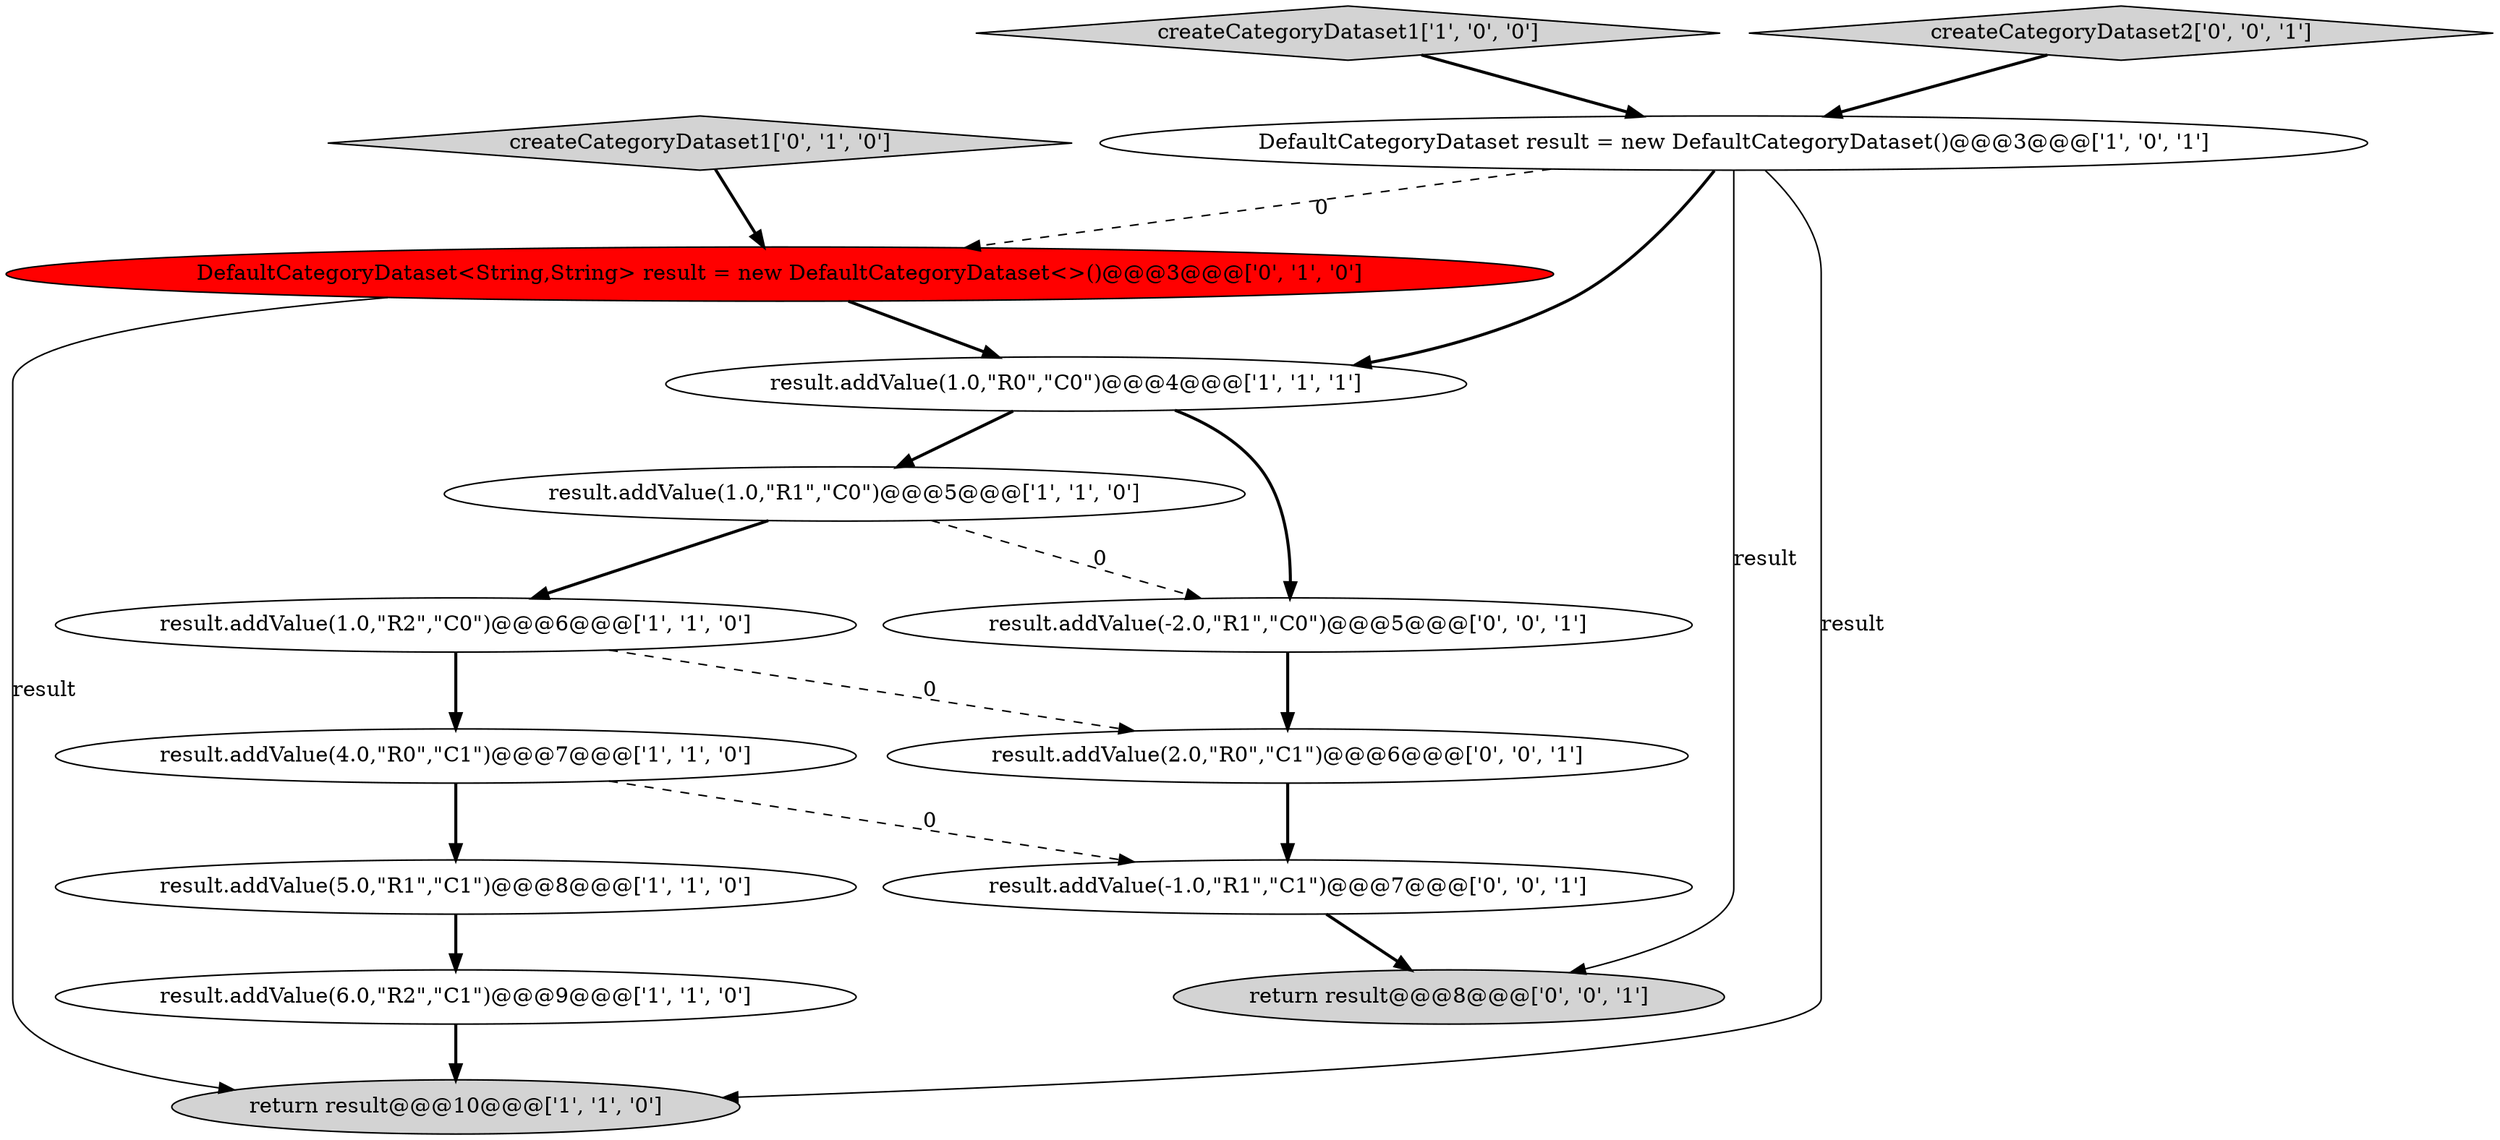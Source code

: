 digraph {
13 [style = filled, label = "result.addValue(-2.0,\"R1\",\"C0\")@@@5@@@['0', '0', '1']", fillcolor = white, shape = ellipse image = "AAA0AAABBB3BBB"];
1 [style = filled, label = "return result@@@10@@@['1', '1', '0']", fillcolor = lightgray, shape = ellipse image = "AAA0AAABBB1BBB"];
0 [style = filled, label = "result.addValue(1.0,\"R2\",\"C0\")@@@6@@@['1', '1', '0']", fillcolor = white, shape = ellipse image = "AAA0AAABBB1BBB"];
6 [style = filled, label = "result.addValue(1.0,\"R0\",\"C0\")@@@4@@@['1', '1', '1']", fillcolor = white, shape = ellipse image = "AAA0AAABBB1BBB"];
7 [style = filled, label = "createCategoryDataset1['1', '0', '0']", fillcolor = lightgray, shape = diamond image = "AAA0AAABBB1BBB"];
4 [style = filled, label = "DefaultCategoryDataset result = new DefaultCategoryDataset()@@@3@@@['1', '0', '1']", fillcolor = white, shape = ellipse image = "AAA0AAABBB1BBB"];
9 [style = filled, label = "DefaultCategoryDataset<String,String> result = new DefaultCategoryDataset<>()@@@3@@@['0', '1', '0']", fillcolor = red, shape = ellipse image = "AAA1AAABBB2BBB"];
10 [style = filled, label = "createCategoryDataset1['0', '1', '0']", fillcolor = lightgray, shape = diamond image = "AAA0AAABBB2BBB"];
5 [style = filled, label = "result.addValue(4.0,\"R0\",\"C1\")@@@7@@@['1', '1', '0']", fillcolor = white, shape = ellipse image = "AAA0AAABBB1BBB"];
3 [style = filled, label = "result.addValue(1.0,\"R1\",\"C0\")@@@5@@@['1', '1', '0']", fillcolor = white, shape = ellipse image = "AAA0AAABBB1BBB"];
15 [style = filled, label = "result.addValue(2.0,\"R0\",\"C1\")@@@6@@@['0', '0', '1']", fillcolor = white, shape = ellipse image = "AAA0AAABBB3BBB"];
11 [style = filled, label = "return result@@@8@@@['0', '0', '1']", fillcolor = lightgray, shape = ellipse image = "AAA0AAABBB3BBB"];
8 [style = filled, label = "result.addValue(5.0,\"R1\",\"C1\")@@@8@@@['1', '1', '0']", fillcolor = white, shape = ellipse image = "AAA0AAABBB1BBB"];
14 [style = filled, label = "result.addValue(-1.0,\"R1\",\"C1\")@@@7@@@['0', '0', '1']", fillcolor = white, shape = ellipse image = "AAA0AAABBB3BBB"];
2 [style = filled, label = "result.addValue(6.0,\"R2\",\"C1\")@@@9@@@['1', '1', '0']", fillcolor = white, shape = ellipse image = "AAA0AAABBB1BBB"];
12 [style = filled, label = "createCategoryDataset2['0', '0', '1']", fillcolor = lightgray, shape = diamond image = "AAA0AAABBB3BBB"];
6->3 [style = bold, label=""];
5->8 [style = bold, label=""];
5->14 [style = dashed, label="0"];
15->14 [style = bold, label=""];
4->6 [style = bold, label=""];
2->1 [style = bold, label=""];
0->15 [style = dashed, label="0"];
7->4 [style = bold, label=""];
3->13 [style = dashed, label="0"];
3->0 [style = bold, label=""];
9->6 [style = bold, label=""];
4->11 [style = solid, label="result"];
4->1 [style = solid, label="result"];
4->9 [style = dashed, label="0"];
8->2 [style = bold, label=""];
12->4 [style = bold, label=""];
6->13 [style = bold, label=""];
10->9 [style = bold, label=""];
13->15 [style = bold, label=""];
9->1 [style = solid, label="result"];
14->11 [style = bold, label=""];
0->5 [style = bold, label=""];
}
